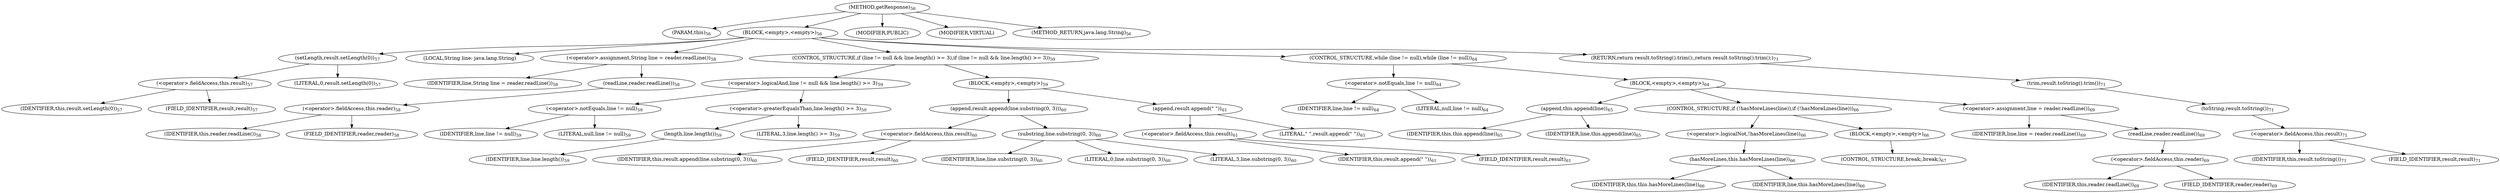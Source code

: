digraph "getResponse" {  
"68" [label = <(METHOD,getResponse)<SUB>56</SUB>> ]
"4" [label = <(PARAM,this)<SUB>56</SUB>> ]
"69" [label = <(BLOCK,&lt;empty&gt;,&lt;empty&gt;)<SUB>56</SUB>> ]
"70" [label = <(setLength,result.setLength(0))<SUB>57</SUB>> ]
"71" [label = <(&lt;operator&gt;.fieldAccess,this.result)<SUB>57</SUB>> ]
"72" [label = <(IDENTIFIER,this,result.setLength(0))<SUB>57</SUB>> ]
"73" [label = <(FIELD_IDENTIFIER,result,result)<SUB>57</SUB>> ]
"74" [label = <(LITERAL,0,result.setLength(0))<SUB>57</SUB>> ]
"75" [label = <(LOCAL,String line: java.lang.String)> ]
"76" [label = <(&lt;operator&gt;.assignment,String line = reader.readLine())<SUB>58</SUB>> ]
"77" [label = <(IDENTIFIER,line,String line = reader.readLine())<SUB>58</SUB>> ]
"78" [label = <(readLine,reader.readLine())<SUB>58</SUB>> ]
"79" [label = <(&lt;operator&gt;.fieldAccess,this.reader)<SUB>58</SUB>> ]
"80" [label = <(IDENTIFIER,this,reader.readLine())<SUB>58</SUB>> ]
"81" [label = <(FIELD_IDENTIFIER,reader,reader)<SUB>58</SUB>> ]
"82" [label = <(CONTROL_STRUCTURE,if (line != null &amp;&amp; line.length() &gt;= 3),if (line != null &amp;&amp; line.length() &gt;= 3))<SUB>59</SUB>> ]
"83" [label = <(&lt;operator&gt;.logicalAnd,line != null &amp;&amp; line.length() &gt;= 3)<SUB>59</SUB>> ]
"84" [label = <(&lt;operator&gt;.notEquals,line != null)<SUB>59</SUB>> ]
"85" [label = <(IDENTIFIER,line,line != null)<SUB>59</SUB>> ]
"86" [label = <(LITERAL,null,line != null)<SUB>59</SUB>> ]
"87" [label = <(&lt;operator&gt;.greaterEqualsThan,line.length() &gt;= 3)<SUB>59</SUB>> ]
"88" [label = <(length,line.length())<SUB>59</SUB>> ]
"89" [label = <(IDENTIFIER,line,line.length())<SUB>59</SUB>> ]
"90" [label = <(LITERAL,3,line.length() &gt;= 3)<SUB>59</SUB>> ]
"91" [label = <(BLOCK,&lt;empty&gt;,&lt;empty&gt;)<SUB>59</SUB>> ]
"92" [label = <(append,result.append(line.substring(0, 3)))<SUB>60</SUB>> ]
"93" [label = <(&lt;operator&gt;.fieldAccess,this.result)<SUB>60</SUB>> ]
"94" [label = <(IDENTIFIER,this,result.append(line.substring(0, 3)))<SUB>60</SUB>> ]
"95" [label = <(FIELD_IDENTIFIER,result,result)<SUB>60</SUB>> ]
"96" [label = <(substring,line.substring(0, 3))<SUB>60</SUB>> ]
"97" [label = <(IDENTIFIER,line,line.substring(0, 3))<SUB>60</SUB>> ]
"98" [label = <(LITERAL,0,line.substring(0, 3))<SUB>60</SUB>> ]
"99" [label = <(LITERAL,3,line.substring(0, 3))<SUB>60</SUB>> ]
"100" [label = <(append,result.append(&quot; &quot;))<SUB>61</SUB>> ]
"101" [label = <(&lt;operator&gt;.fieldAccess,this.result)<SUB>61</SUB>> ]
"102" [label = <(IDENTIFIER,this,result.append(&quot; &quot;))<SUB>61</SUB>> ]
"103" [label = <(FIELD_IDENTIFIER,result,result)<SUB>61</SUB>> ]
"104" [label = <(LITERAL,&quot; &quot;,result.append(&quot; &quot;))<SUB>61</SUB>> ]
"105" [label = <(CONTROL_STRUCTURE,while (line != null),while (line != null))<SUB>64</SUB>> ]
"106" [label = <(&lt;operator&gt;.notEquals,line != null)<SUB>64</SUB>> ]
"107" [label = <(IDENTIFIER,line,line != null)<SUB>64</SUB>> ]
"108" [label = <(LITERAL,null,line != null)<SUB>64</SUB>> ]
"109" [label = <(BLOCK,&lt;empty&gt;,&lt;empty&gt;)<SUB>64</SUB>> ]
"110" [label = <(append,this.append(line))<SUB>65</SUB>> ]
"3" [label = <(IDENTIFIER,this,this.append(line))<SUB>65</SUB>> ]
"111" [label = <(IDENTIFIER,line,this.append(line))<SUB>65</SUB>> ]
"112" [label = <(CONTROL_STRUCTURE,if (!hasMoreLines(line)),if (!hasMoreLines(line)))<SUB>66</SUB>> ]
"113" [label = <(&lt;operator&gt;.logicalNot,!hasMoreLines(line))<SUB>66</SUB>> ]
"114" [label = <(hasMoreLines,this.hasMoreLines(line))<SUB>66</SUB>> ]
"5" [label = <(IDENTIFIER,this,this.hasMoreLines(line))<SUB>66</SUB>> ]
"115" [label = <(IDENTIFIER,line,this.hasMoreLines(line))<SUB>66</SUB>> ]
"116" [label = <(BLOCK,&lt;empty&gt;,&lt;empty&gt;)<SUB>66</SUB>> ]
"117" [label = <(CONTROL_STRUCTURE,break;,break;)<SUB>67</SUB>> ]
"118" [label = <(&lt;operator&gt;.assignment,line = reader.readLine())<SUB>69</SUB>> ]
"119" [label = <(IDENTIFIER,line,line = reader.readLine())<SUB>69</SUB>> ]
"120" [label = <(readLine,reader.readLine())<SUB>69</SUB>> ]
"121" [label = <(&lt;operator&gt;.fieldAccess,this.reader)<SUB>69</SUB>> ]
"122" [label = <(IDENTIFIER,this,reader.readLine())<SUB>69</SUB>> ]
"123" [label = <(FIELD_IDENTIFIER,reader,reader)<SUB>69</SUB>> ]
"124" [label = <(RETURN,return result.toString().trim();,return result.toString().trim();)<SUB>71</SUB>> ]
"125" [label = <(trim,result.toString().trim())<SUB>71</SUB>> ]
"126" [label = <(toString,result.toString())<SUB>71</SUB>> ]
"127" [label = <(&lt;operator&gt;.fieldAccess,this.result)<SUB>71</SUB>> ]
"128" [label = <(IDENTIFIER,this,result.toString())<SUB>71</SUB>> ]
"129" [label = <(FIELD_IDENTIFIER,result,result)<SUB>71</SUB>> ]
"130" [label = <(MODIFIER,PUBLIC)> ]
"131" [label = <(MODIFIER,VIRTUAL)> ]
"132" [label = <(METHOD_RETURN,java.lang.String)<SUB>56</SUB>> ]
  "68" -> "4" 
  "68" -> "69" 
  "68" -> "130" 
  "68" -> "131" 
  "68" -> "132" 
  "69" -> "70" 
  "69" -> "75" 
  "69" -> "76" 
  "69" -> "82" 
  "69" -> "105" 
  "69" -> "124" 
  "70" -> "71" 
  "70" -> "74" 
  "71" -> "72" 
  "71" -> "73" 
  "76" -> "77" 
  "76" -> "78" 
  "78" -> "79" 
  "79" -> "80" 
  "79" -> "81" 
  "82" -> "83" 
  "82" -> "91" 
  "83" -> "84" 
  "83" -> "87" 
  "84" -> "85" 
  "84" -> "86" 
  "87" -> "88" 
  "87" -> "90" 
  "88" -> "89" 
  "91" -> "92" 
  "91" -> "100" 
  "92" -> "93" 
  "92" -> "96" 
  "93" -> "94" 
  "93" -> "95" 
  "96" -> "97" 
  "96" -> "98" 
  "96" -> "99" 
  "100" -> "101" 
  "100" -> "104" 
  "101" -> "102" 
  "101" -> "103" 
  "105" -> "106" 
  "105" -> "109" 
  "106" -> "107" 
  "106" -> "108" 
  "109" -> "110" 
  "109" -> "112" 
  "109" -> "118" 
  "110" -> "3" 
  "110" -> "111" 
  "112" -> "113" 
  "112" -> "116" 
  "113" -> "114" 
  "114" -> "5" 
  "114" -> "115" 
  "116" -> "117" 
  "118" -> "119" 
  "118" -> "120" 
  "120" -> "121" 
  "121" -> "122" 
  "121" -> "123" 
  "124" -> "125" 
  "125" -> "126" 
  "126" -> "127" 
  "127" -> "128" 
  "127" -> "129" 
}
